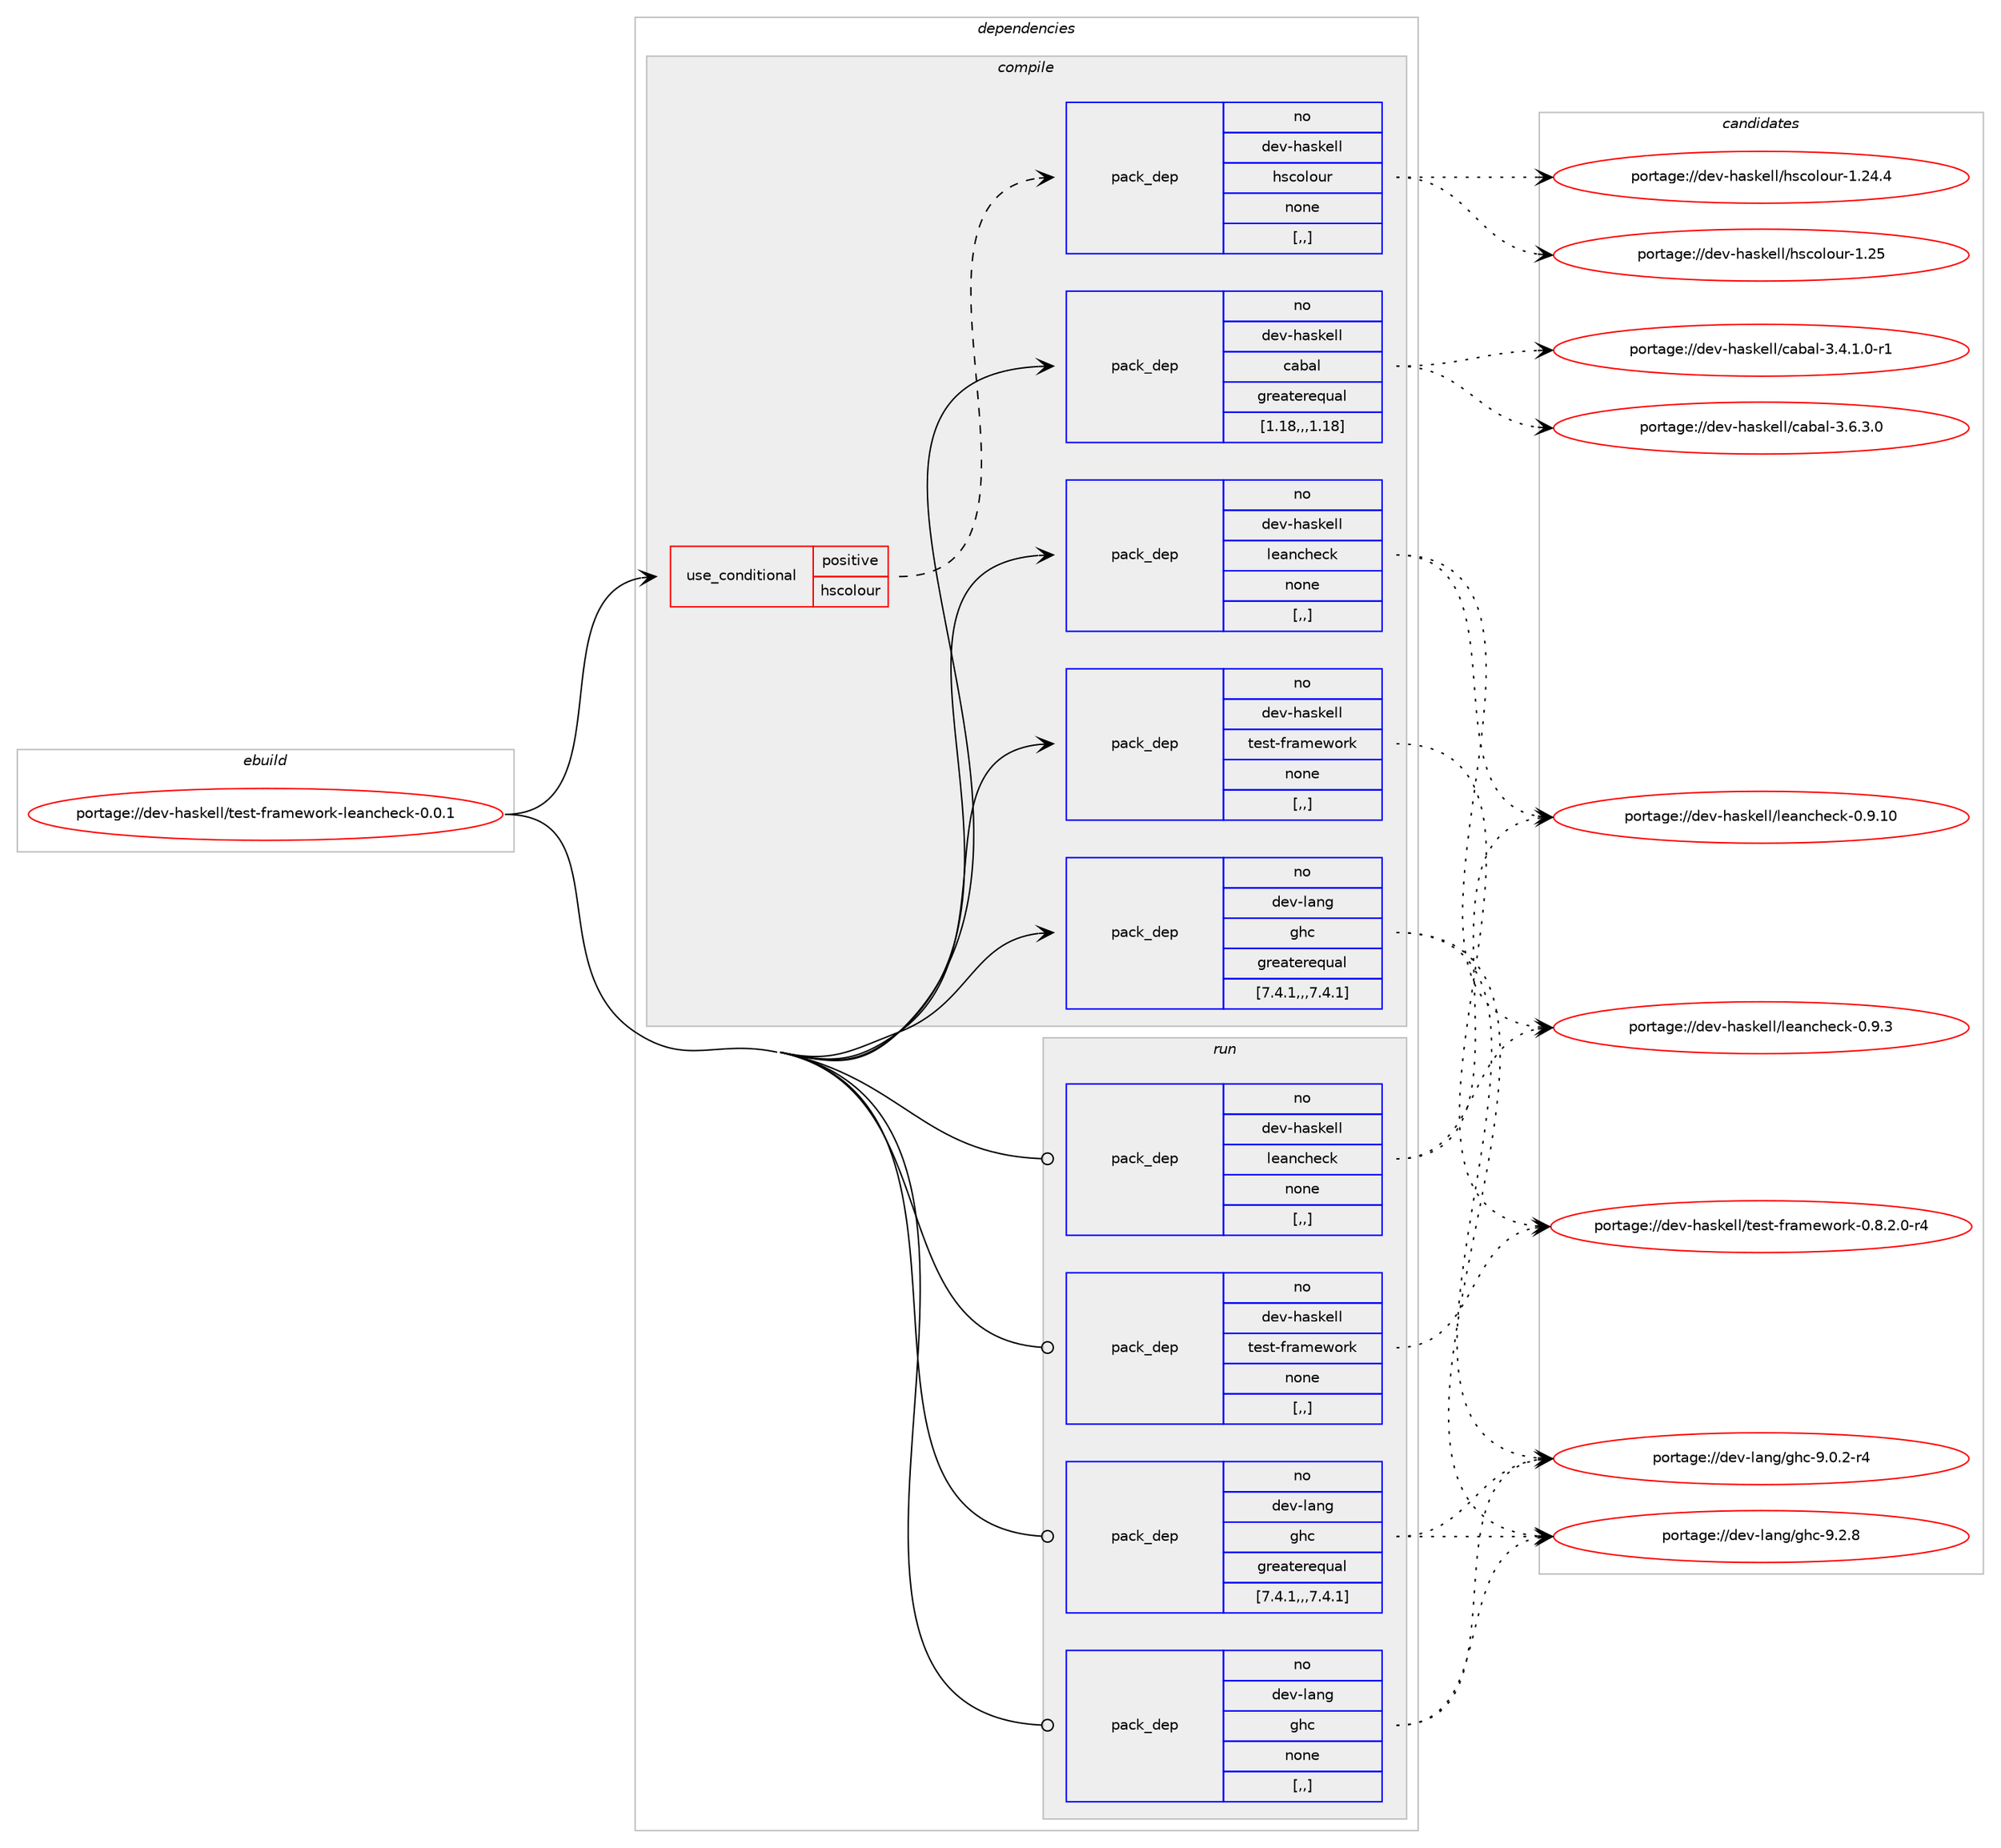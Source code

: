 digraph prolog {

# *************
# Graph options
# *************

newrank=true;
concentrate=true;
compound=true;
graph [rankdir=LR,fontname=Helvetica,fontsize=10,ranksep=1.5];#, ranksep=2.5, nodesep=0.2];
edge  [arrowhead=vee];
node  [fontname=Helvetica,fontsize=10];

# **********
# The ebuild
# **********

subgraph cluster_leftcol {
color=gray;
rank=same;
label=<<i>ebuild</i>>;
id [label="portage://dev-haskell/test-framework-leancheck-0.0.1", color=red, width=4, href="../dev-haskell/test-framework-leancheck-0.0.1.svg"];
}

# ****************
# The dependencies
# ****************

subgraph cluster_midcol {
color=gray;
label=<<i>dependencies</i>>;
subgraph cluster_compile {
fillcolor="#eeeeee";
style=filled;
label=<<i>compile</i>>;
subgraph cond20520 {
dependency86750 [label=<<TABLE BORDER="0" CELLBORDER="1" CELLSPACING="0" CELLPADDING="4"><TR><TD ROWSPAN="3" CELLPADDING="10">use_conditional</TD></TR><TR><TD>positive</TD></TR><TR><TD>hscolour</TD></TR></TABLE>>, shape=none, color=red];
subgraph pack65239 {
dependency86751 [label=<<TABLE BORDER="0" CELLBORDER="1" CELLSPACING="0" CELLPADDING="4" WIDTH="220"><TR><TD ROWSPAN="6" CELLPADDING="30">pack_dep</TD></TR><TR><TD WIDTH="110">no</TD></TR><TR><TD>dev-haskell</TD></TR><TR><TD>hscolour</TD></TR><TR><TD>none</TD></TR><TR><TD>[,,]</TD></TR></TABLE>>, shape=none, color=blue];
}
dependency86750:e -> dependency86751:w [weight=20,style="dashed",arrowhead="vee"];
}
id:e -> dependency86750:w [weight=20,style="solid",arrowhead="vee"];
subgraph pack65240 {
dependency86752 [label=<<TABLE BORDER="0" CELLBORDER="1" CELLSPACING="0" CELLPADDING="4" WIDTH="220"><TR><TD ROWSPAN="6" CELLPADDING="30">pack_dep</TD></TR><TR><TD WIDTH="110">no</TD></TR><TR><TD>dev-haskell</TD></TR><TR><TD>cabal</TD></TR><TR><TD>greaterequal</TD></TR><TR><TD>[1.18,,,1.18]</TD></TR></TABLE>>, shape=none, color=blue];
}
id:e -> dependency86752:w [weight=20,style="solid",arrowhead="vee"];
subgraph pack65241 {
dependency86753 [label=<<TABLE BORDER="0" CELLBORDER="1" CELLSPACING="0" CELLPADDING="4" WIDTH="220"><TR><TD ROWSPAN="6" CELLPADDING="30">pack_dep</TD></TR><TR><TD WIDTH="110">no</TD></TR><TR><TD>dev-haskell</TD></TR><TR><TD>leancheck</TD></TR><TR><TD>none</TD></TR><TR><TD>[,,]</TD></TR></TABLE>>, shape=none, color=blue];
}
id:e -> dependency86753:w [weight=20,style="solid",arrowhead="vee"];
subgraph pack65242 {
dependency86754 [label=<<TABLE BORDER="0" CELLBORDER="1" CELLSPACING="0" CELLPADDING="4" WIDTH="220"><TR><TD ROWSPAN="6" CELLPADDING="30">pack_dep</TD></TR><TR><TD WIDTH="110">no</TD></TR><TR><TD>dev-haskell</TD></TR><TR><TD>test-framework</TD></TR><TR><TD>none</TD></TR><TR><TD>[,,]</TD></TR></TABLE>>, shape=none, color=blue];
}
id:e -> dependency86754:w [weight=20,style="solid",arrowhead="vee"];
subgraph pack65243 {
dependency86755 [label=<<TABLE BORDER="0" CELLBORDER="1" CELLSPACING="0" CELLPADDING="4" WIDTH="220"><TR><TD ROWSPAN="6" CELLPADDING="30">pack_dep</TD></TR><TR><TD WIDTH="110">no</TD></TR><TR><TD>dev-lang</TD></TR><TR><TD>ghc</TD></TR><TR><TD>greaterequal</TD></TR><TR><TD>[7.4.1,,,7.4.1]</TD></TR></TABLE>>, shape=none, color=blue];
}
id:e -> dependency86755:w [weight=20,style="solid",arrowhead="vee"];
}
subgraph cluster_compileandrun {
fillcolor="#eeeeee";
style=filled;
label=<<i>compile and run</i>>;
}
subgraph cluster_run {
fillcolor="#eeeeee";
style=filled;
label=<<i>run</i>>;
subgraph pack65244 {
dependency86756 [label=<<TABLE BORDER="0" CELLBORDER="1" CELLSPACING="0" CELLPADDING="4" WIDTH="220"><TR><TD ROWSPAN="6" CELLPADDING="30">pack_dep</TD></TR><TR><TD WIDTH="110">no</TD></TR><TR><TD>dev-haskell</TD></TR><TR><TD>leancheck</TD></TR><TR><TD>none</TD></TR><TR><TD>[,,]</TD></TR></TABLE>>, shape=none, color=blue];
}
id:e -> dependency86756:w [weight=20,style="solid",arrowhead="odot"];
subgraph pack65245 {
dependency86757 [label=<<TABLE BORDER="0" CELLBORDER="1" CELLSPACING="0" CELLPADDING="4" WIDTH="220"><TR><TD ROWSPAN="6" CELLPADDING="30">pack_dep</TD></TR><TR><TD WIDTH="110">no</TD></TR><TR><TD>dev-haskell</TD></TR><TR><TD>test-framework</TD></TR><TR><TD>none</TD></TR><TR><TD>[,,]</TD></TR></TABLE>>, shape=none, color=blue];
}
id:e -> dependency86757:w [weight=20,style="solid",arrowhead="odot"];
subgraph pack65246 {
dependency86758 [label=<<TABLE BORDER="0" CELLBORDER="1" CELLSPACING="0" CELLPADDING="4" WIDTH="220"><TR><TD ROWSPAN="6" CELLPADDING="30">pack_dep</TD></TR><TR><TD WIDTH="110">no</TD></TR><TR><TD>dev-lang</TD></TR><TR><TD>ghc</TD></TR><TR><TD>greaterequal</TD></TR><TR><TD>[7.4.1,,,7.4.1]</TD></TR></TABLE>>, shape=none, color=blue];
}
id:e -> dependency86758:w [weight=20,style="solid",arrowhead="odot"];
subgraph pack65247 {
dependency86759 [label=<<TABLE BORDER="0" CELLBORDER="1" CELLSPACING="0" CELLPADDING="4" WIDTH="220"><TR><TD ROWSPAN="6" CELLPADDING="30">pack_dep</TD></TR><TR><TD WIDTH="110">no</TD></TR><TR><TD>dev-lang</TD></TR><TR><TD>ghc</TD></TR><TR><TD>none</TD></TR><TR><TD>[,,]</TD></TR></TABLE>>, shape=none, color=blue];
}
id:e -> dependency86759:w [weight=20,style="solid",arrowhead="odot"];
}
}

# **************
# The candidates
# **************

subgraph cluster_choices {
rank=same;
color=gray;
label=<<i>candidates</i>>;

subgraph choice65239 {
color=black;
nodesep=1;
choice1001011184510497115107101108108471041159911110811111711445494650524652 [label="portage://dev-haskell/hscolour-1.24.4", color=red, width=4,href="../dev-haskell/hscolour-1.24.4.svg"];
choice100101118451049711510710110810847104115991111081111171144549465053 [label="portage://dev-haskell/hscolour-1.25", color=red, width=4,href="../dev-haskell/hscolour-1.25.svg"];
dependency86751:e -> choice1001011184510497115107101108108471041159911110811111711445494650524652:w [style=dotted,weight="100"];
dependency86751:e -> choice100101118451049711510710110810847104115991111081111171144549465053:w [style=dotted,weight="100"];
}
subgraph choice65240 {
color=black;
nodesep=1;
choice1001011184510497115107101108108479997989710845514652464946484511449 [label="portage://dev-haskell/cabal-3.4.1.0-r1", color=red, width=4,href="../dev-haskell/cabal-3.4.1.0-r1.svg"];
choice100101118451049711510710110810847999798971084551465446514648 [label="portage://dev-haskell/cabal-3.6.3.0", color=red, width=4,href="../dev-haskell/cabal-3.6.3.0.svg"];
dependency86752:e -> choice1001011184510497115107101108108479997989710845514652464946484511449:w [style=dotted,weight="100"];
dependency86752:e -> choice100101118451049711510710110810847999798971084551465446514648:w [style=dotted,weight="100"];
}
subgraph choice65241 {
color=black;
nodesep=1;
choice10010111845104971151071011081084710810197110991041019910745484657464948 [label="portage://dev-haskell/leancheck-0.9.10", color=red, width=4,href="../dev-haskell/leancheck-0.9.10.svg"];
choice100101118451049711510710110810847108101971109910410199107454846574651 [label="portage://dev-haskell/leancheck-0.9.3", color=red, width=4,href="../dev-haskell/leancheck-0.9.3.svg"];
dependency86753:e -> choice10010111845104971151071011081084710810197110991041019910745484657464948:w [style=dotted,weight="100"];
dependency86753:e -> choice100101118451049711510710110810847108101971109910410199107454846574651:w [style=dotted,weight="100"];
}
subgraph choice65242 {
color=black;
nodesep=1;
choice100101118451049711510710110810847116101115116451021149710910111911111410745484656465046484511452 [label="portage://dev-haskell/test-framework-0.8.2.0-r4", color=red, width=4,href="../dev-haskell/test-framework-0.8.2.0-r4.svg"];
dependency86754:e -> choice100101118451049711510710110810847116101115116451021149710910111911111410745484656465046484511452:w [style=dotted,weight="100"];
}
subgraph choice65243 {
color=black;
nodesep=1;
choice100101118451089711010347103104994557464846504511452 [label="portage://dev-lang/ghc-9.0.2-r4", color=red, width=4,href="../dev-lang/ghc-9.0.2-r4.svg"];
choice10010111845108971101034710310499455746504656 [label="portage://dev-lang/ghc-9.2.8", color=red, width=4,href="../dev-lang/ghc-9.2.8.svg"];
dependency86755:e -> choice100101118451089711010347103104994557464846504511452:w [style=dotted,weight="100"];
dependency86755:e -> choice10010111845108971101034710310499455746504656:w [style=dotted,weight="100"];
}
subgraph choice65244 {
color=black;
nodesep=1;
choice10010111845104971151071011081084710810197110991041019910745484657464948 [label="portage://dev-haskell/leancheck-0.9.10", color=red, width=4,href="../dev-haskell/leancheck-0.9.10.svg"];
choice100101118451049711510710110810847108101971109910410199107454846574651 [label="portage://dev-haskell/leancheck-0.9.3", color=red, width=4,href="../dev-haskell/leancheck-0.9.3.svg"];
dependency86756:e -> choice10010111845104971151071011081084710810197110991041019910745484657464948:w [style=dotted,weight="100"];
dependency86756:e -> choice100101118451049711510710110810847108101971109910410199107454846574651:w [style=dotted,weight="100"];
}
subgraph choice65245 {
color=black;
nodesep=1;
choice100101118451049711510710110810847116101115116451021149710910111911111410745484656465046484511452 [label="portage://dev-haskell/test-framework-0.8.2.0-r4", color=red, width=4,href="../dev-haskell/test-framework-0.8.2.0-r4.svg"];
dependency86757:e -> choice100101118451049711510710110810847116101115116451021149710910111911111410745484656465046484511452:w [style=dotted,weight="100"];
}
subgraph choice65246 {
color=black;
nodesep=1;
choice100101118451089711010347103104994557464846504511452 [label="portage://dev-lang/ghc-9.0.2-r4", color=red, width=4,href="../dev-lang/ghc-9.0.2-r4.svg"];
choice10010111845108971101034710310499455746504656 [label="portage://dev-lang/ghc-9.2.8", color=red, width=4,href="../dev-lang/ghc-9.2.8.svg"];
dependency86758:e -> choice100101118451089711010347103104994557464846504511452:w [style=dotted,weight="100"];
dependency86758:e -> choice10010111845108971101034710310499455746504656:w [style=dotted,weight="100"];
}
subgraph choice65247 {
color=black;
nodesep=1;
choice100101118451089711010347103104994557464846504511452 [label="portage://dev-lang/ghc-9.0.2-r4", color=red, width=4,href="../dev-lang/ghc-9.0.2-r4.svg"];
choice10010111845108971101034710310499455746504656 [label="portage://dev-lang/ghc-9.2.8", color=red, width=4,href="../dev-lang/ghc-9.2.8.svg"];
dependency86759:e -> choice100101118451089711010347103104994557464846504511452:w [style=dotted,weight="100"];
dependency86759:e -> choice10010111845108971101034710310499455746504656:w [style=dotted,weight="100"];
}
}

}
